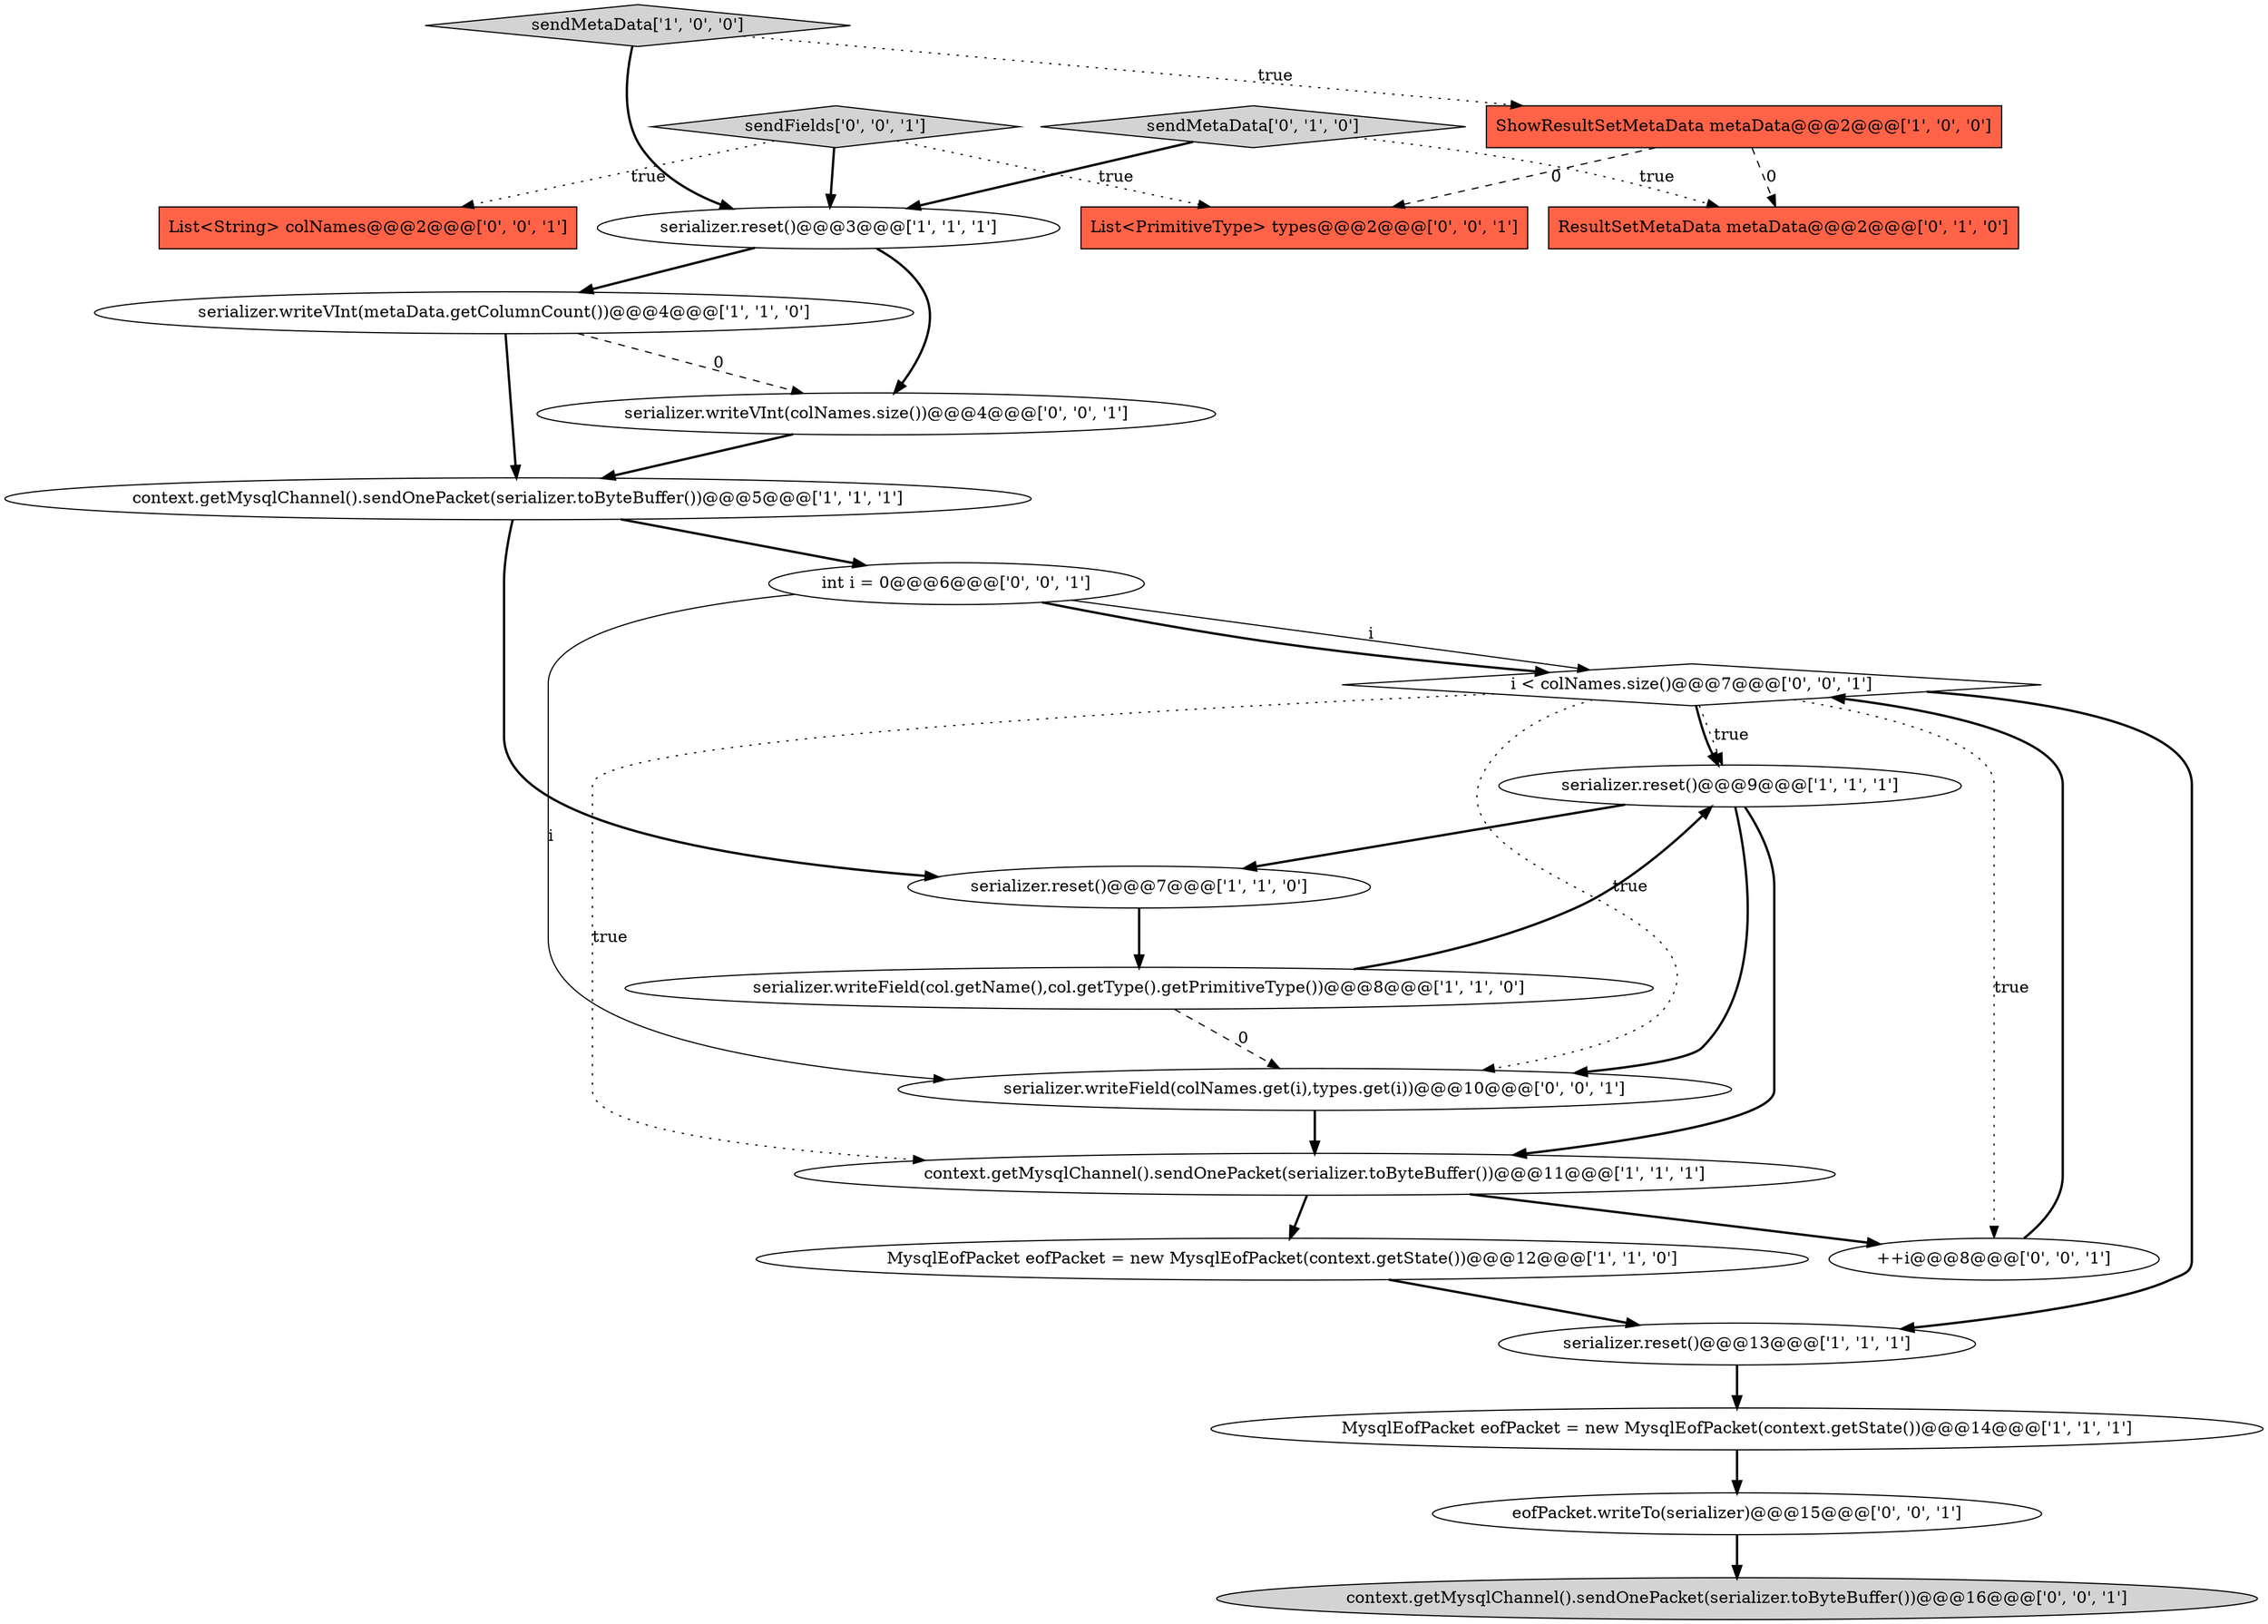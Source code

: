 digraph {
18 [style = filled, label = "i < colNames.size()@@@7@@@['0', '0', '1']", fillcolor = white, shape = diamond image = "AAA0AAABBB3BBB"];
7 [style = filled, label = "context.getMysqlChannel().sendOnePacket(serializer.toByteBuffer())@@@5@@@['1', '1', '1']", fillcolor = white, shape = ellipse image = "AAA0AAABBB1BBB"];
13 [style = filled, label = "ResultSetMetaData metaData@@@2@@@['0', '1', '0']", fillcolor = tomato, shape = box image = "AAA1AAABBB2BBB"];
17 [style = filled, label = "int i = 0@@@6@@@['0', '0', '1']", fillcolor = white, shape = ellipse image = "AAA0AAABBB3BBB"];
15 [style = filled, label = "List<String> colNames@@@2@@@['0', '0', '1']", fillcolor = tomato, shape = box image = "AAA0AAABBB3BBB"];
11 [style = filled, label = "MysqlEofPacket eofPacket = new MysqlEofPacket(context.getState())@@@12@@@['1', '1', '0']", fillcolor = white, shape = ellipse image = "AAA0AAABBB1BBB"];
2 [style = filled, label = "serializer.writeVInt(metaData.getColumnCount())@@@4@@@['1', '1', '0']", fillcolor = white, shape = ellipse image = "AAA0AAABBB1BBB"];
21 [style = filled, label = "sendFields['0', '0', '1']", fillcolor = lightgray, shape = diamond image = "AAA0AAABBB3BBB"];
23 [style = filled, label = "List<PrimitiveType> types@@@2@@@['0', '0', '1']", fillcolor = tomato, shape = box image = "AAA0AAABBB3BBB"];
5 [style = filled, label = "serializer.writeField(col.getName(),col.getType().getPrimitiveType())@@@8@@@['1', '1', '0']", fillcolor = white, shape = ellipse image = "AAA0AAABBB1BBB"];
22 [style = filled, label = "context.getMysqlChannel().sendOnePacket(serializer.toByteBuffer())@@@16@@@['0', '0', '1']", fillcolor = lightgray, shape = ellipse image = "AAA0AAABBB3BBB"];
14 [style = filled, label = "++i@@@8@@@['0', '0', '1']", fillcolor = white, shape = ellipse image = "AAA0AAABBB3BBB"];
6 [style = filled, label = "ShowResultSetMetaData metaData@@@2@@@['1', '0', '0']", fillcolor = tomato, shape = box image = "AAA1AAABBB1BBB"];
8 [style = filled, label = "serializer.reset()@@@9@@@['1', '1', '1']", fillcolor = white, shape = ellipse image = "AAA0AAABBB1BBB"];
1 [style = filled, label = "MysqlEofPacket eofPacket = new MysqlEofPacket(context.getState())@@@14@@@['1', '1', '1']", fillcolor = white, shape = ellipse image = "AAA0AAABBB1BBB"];
20 [style = filled, label = "serializer.writeVInt(colNames.size())@@@4@@@['0', '0', '1']", fillcolor = white, shape = ellipse image = "AAA0AAABBB3BBB"];
3 [style = filled, label = "serializer.reset()@@@7@@@['1', '1', '0']", fillcolor = white, shape = ellipse image = "AAA0AAABBB1BBB"];
19 [style = filled, label = "eofPacket.writeTo(serializer)@@@15@@@['0', '0', '1']", fillcolor = white, shape = ellipse image = "AAA0AAABBB3BBB"];
9 [style = filled, label = "serializer.reset()@@@13@@@['1', '1', '1']", fillcolor = white, shape = ellipse image = "AAA0AAABBB1BBB"];
12 [style = filled, label = "sendMetaData['0', '1', '0']", fillcolor = lightgray, shape = diamond image = "AAA0AAABBB2BBB"];
16 [style = filled, label = "serializer.writeField(colNames.get(i),types.get(i))@@@10@@@['0', '0', '1']", fillcolor = white, shape = ellipse image = "AAA0AAABBB3BBB"];
4 [style = filled, label = "sendMetaData['1', '0', '0']", fillcolor = lightgray, shape = diamond image = "AAA0AAABBB1BBB"];
10 [style = filled, label = "context.getMysqlChannel().sendOnePacket(serializer.toByteBuffer())@@@11@@@['1', '1', '1']", fillcolor = white, shape = ellipse image = "AAA0AAABBB1BBB"];
0 [style = filled, label = "serializer.reset()@@@3@@@['1', '1', '1']", fillcolor = white, shape = ellipse image = "AAA0AAABBB1BBB"];
4->6 [style = dotted, label="true"];
8->16 [style = bold, label=""];
5->8 [style = bold, label=""];
8->10 [style = bold, label=""];
7->17 [style = bold, label=""];
2->20 [style = dashed, label="0"];
21->0 [style = bold, label=""];
21->15 [style = dotted, label="true"];
10->14 [style = bold, label=""];
16->10 [style = bold, label=""];
18->16 [style = dotted, label="true"];
0->2 [style = bold, label=""];
8->3 [style = bold, label=""];
18->8 [style = dotted, label="true"];
11->9 [style = bold, label=""];
12->0 [style = bold, label=""];
18->14 [style = dotted, label="true"];
7->3 [style = bold, label=""];
17->18 [style = solid, label="i"];
4->0 [style = bold, label=""];
18->10 [style = dotted, label="true"];
5->16 [style = dashed, label="0"];
3->5 [style = bold, label=""];
12->13 [style = dotted, label="true"];
17->16 [style = solid, label="i"];
6->13 [style = dashed, label="0"];
21->23 [style = dotted, label="true"];
6->23 [style = dashed, label="0"];
18->9 [style = bold, label=""];
14->18 [style = bold, label=""];
0->20 [style = bold, label=""];
18->8 [style = bold, label=""];
2->7 [style = bold, label=""];
20->7 [style = bold, label=""];
9->1 [style = bold, label=""];
1->19 [style = bold, label=""];
19->22 [style = bold, label=""];
17->18 [style = bold, label=""];
10->11 [style = bold, label=""];
}
